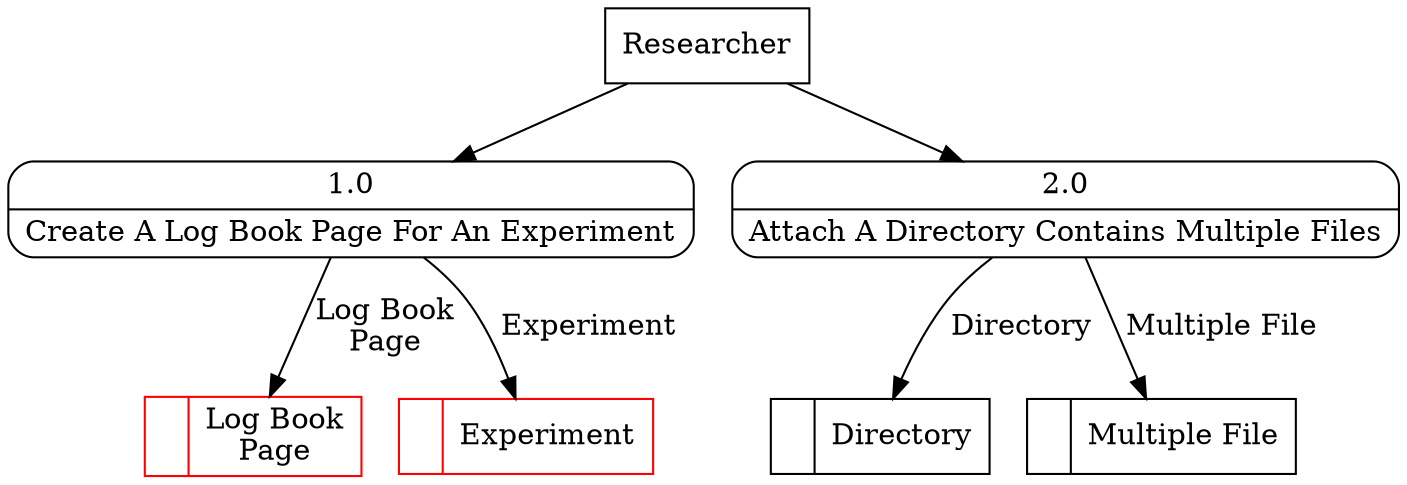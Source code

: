 digraph dfd2{ 
node[shape=record]
200 [label="<f0>  |<f1> Log Book\nPage " color=red];
201 [label="<f0>  |<f1> Experiment " color=red];
202 [label="<f0>  |<f1> Directory " ];
203 [label="<f0>  |<f1> Multiple File " ];
204 [label="Researcher" shape=box];
205 [label="{<f0> 1.0|<f1> Create A Log Book Page For An Experiment }" shape=Mrecord];
206 [label="{<f0> 2.0|<f1> Attach A Directory Contains Multiple Files }" shape=Mrecord];
204 -> 205
204 -> 206
205 -> 200 [label="Log Book\nPage"]
205 -> 201 [label="Experiment"]
206 -> 202 [label="Directory"]
206 -> 203 [label="Multiple File"]
}